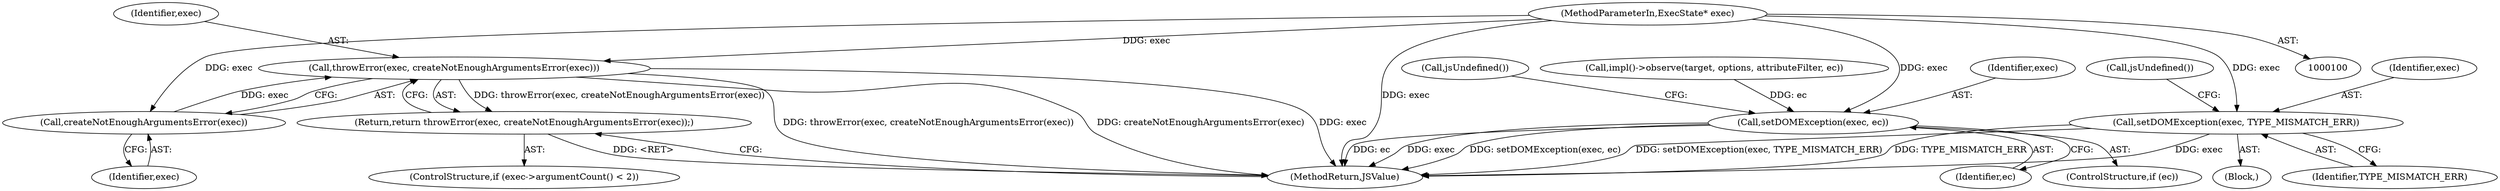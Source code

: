 digraph "0_Chrome_b944f670bb7a8a919daac497a4ea0536c954c201_6@pointer" {
"1000101" [label="(MethodParameterIn,ExecState* exec)"];
"1000108" [label="(Call,throwError(exec, createNotEnoughArgumentsError(exec)))"];
"1000107" [label="(Return,return throwError(exec, createNotEnoughArgumentsError(exec));)"];
"1000110" [label="(Call,createNotEnoughArgumentsError(exec))"];
"1000130" [label="(Call,setDOMException(exec, TYPE_MISMATCH_ERR))"];
"1000200" [label="(Call,setDOMException(exec, ec))"];
"1000108" [label="(Call,throwError(exec, createNotEnoughArgumentsError(exec)))"];
"1000107" [label="(Return,return throwError(exec, createNotEnoughArgumentsError(exec));)"];
"1000201" [label="(Identifier,exec)"];
"1000131" [label="(Identifier,exec)"];
"1000110" [label="(Call,createNotEnoughArgumentsError(exec))"];
"1000130" [label="(Call,setDOMException(exec, TYPE_MISMATCH_ERR))"];
"1000134" [label="(Call,jsUndefined())"];
"1000204" [label="(Call,jsUndefined())"];
"1000109" [label="(Identifier,exec)"];
"1000200" [label="(Call,setDOMException(exec, ec))"];
"1000111" [label="(Identifier,exec)"];
"1000205" [label="(MethodReturn,JSValue)"];
"1000103" [label="(ControlStructure,if (exec->argumentCount() < 2))"];
"1000202" [label="(Identifier,ec)"];
"1000198" [label="(ControlStructure,if (ec))"];
"1000132" [label="(Identifier,TYPE_MISMATCH_ERR)"];
"1000101" [label="(MethodParameterIn,ExecState* exec)"];
"1000129" [label="(Block,)"];
"1000193" [label="(Call,impl()->observe(target, options, attributeFilter, ec))"];
"1000101" -> "1000100"  [label="AST: "];
"1000101" -> "1000205"  [label="DDG: exec"];
"1000101" -> "1000108"  [label="DDG: exec"];
"1000101" -> "1000110"  [label="DDG: exec"];
"1000101" -> "1000130"  [label="DDG: exec"];
"1000101" -> "1000200"  [label="DDG: exec"];
"1000108" -> "1000107"  [label="AST: "];
"1000108" -> "1000110"  [label="CFG: "];
"1000109" -> "1000108"  [label="AST: "];
"1000110" -> "1000108"  [label="AST: "];
"1000107" -> "1000108"  [label="CFG: "];
"1000108" -> "1000205"  [label="DDG: throwError(exec, createNotEnoughArgumentsError(exec))"];
"1000108" -> "1000205"  [label="DDG: createNotEnoughArgumentsError(exec)"];
"1000108" -> "1000205"  [label="DDG: exec"];
"1000108" -> "1000107"  [label="DDG: throwError(exec, createNotEnoughArgumentsError(exec))"];
"1000110" -> "1000108"  [label="DDG: exec"];
"1000107" -> "1000103"  [label="AST: "];
"1000205" -> "1000107"  [label="CFG: "];
"1000107" -> "1000205"  [label="DDG: <RET>"];
"1000110" -> "1000111"  [label="CFG: "];
"1000111" -> "1000110"  [label="AST: "];
"1000130" -> "1000129"  [label="AST: "];
"1000130" -> "1000132"  [label="CFG: "];
"1000131" -> "1000130"  [label="AST: "];
"1000132" -> "1000130"  [label="AST: "];
"1000134" -> "1000130"  [label="CFG: "];
"1000130" -> "1000205"  [label="DDG: setDOMException(exec, TYPE_MISMATCH_ERR)"];
"1000130" -> "1000205"  [label="DDG: TYPE_MISMATCH_ERR"];
"1000130" -> "1000205"  [label="DDG: exec"];
"1000200" -> "1000198"  [label="AST: "];
"1000200" -> "1000202"  [label="CFG: "];
"1000201" -> "1000200"  [label="AST: "];
"1000202" -> "1000200"  [label="AST: "];
"1000204" -> "1000200"  [label="CFG: "];
"1000200" -> "1000205"  [label="DDG: exec"];
"1000200" -> "1000205"  [label="DDG: setDOMException(exec, ec)"];
"1000200" -> "1000205"  [label="DDG: ec"];
"1000193" -> "1000200"  [label="DDG: ec"];
}
